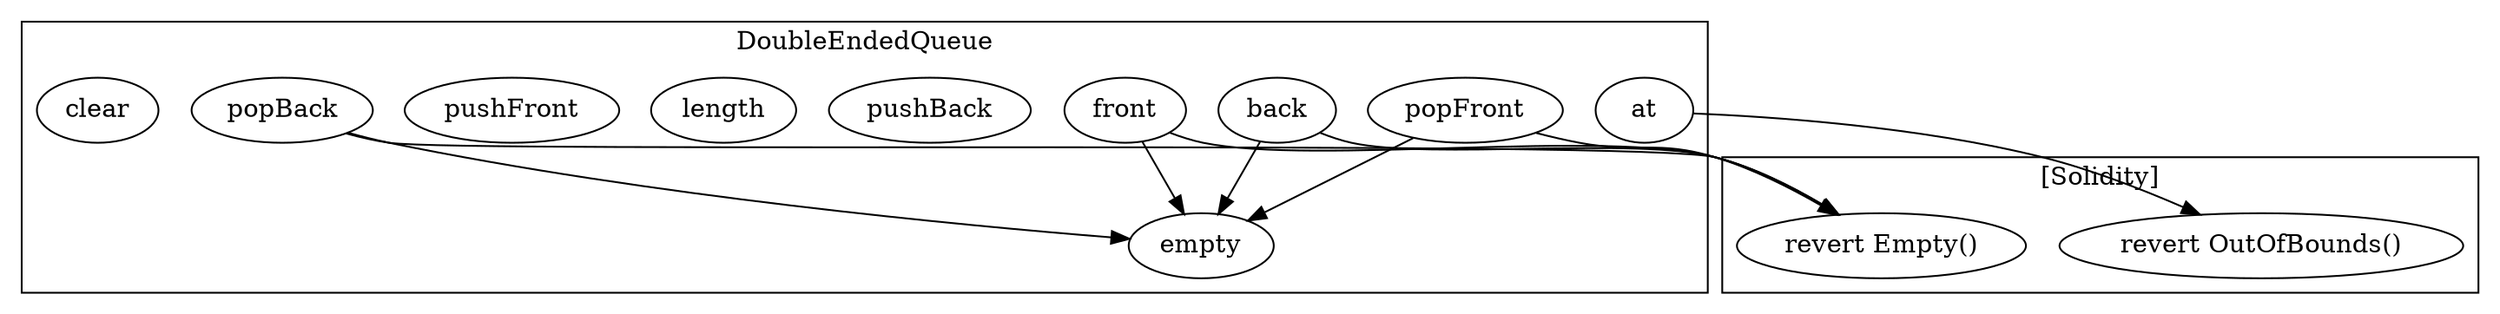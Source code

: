 strict digraph {
subgraph cluster_11300_DoubleEndedQueue {
label = "DoubleEndedQueue"
"11300_back" [label="back"]
"11300_front" [label="front"]
"11300_at" [label="at"]
"11300_popFront" [label="popFront"]
"11300_pushBack" [label="pushBack"]
"11300_length" [label="length"]
"11300_pushFront" [label="pushFront"]
"11300_popBack" [label="popBack"]
"11300_empty" [label="empty"]
"11300_clear" [label="clear"]
"11300_popFront" -> "11300_empty"
"11300_back" -> "11300_empty"
"11300_front" -> "11300_empty"
"11300_popBack" -> "11300_empty"
}subgraph cluster_solidity {
label = "[Solidity]"
"revert Empty()" 
"revert OutOfBounds()" 
"11300_back" -> "revert Empty()"
"11300_popBack" -> "revert Empty()"
"11300_front" -> "revert Empty()"
"11300_popFront" -> "revert Empty()"
"11300_at" -> "revert OutOfBounds()"
}
}